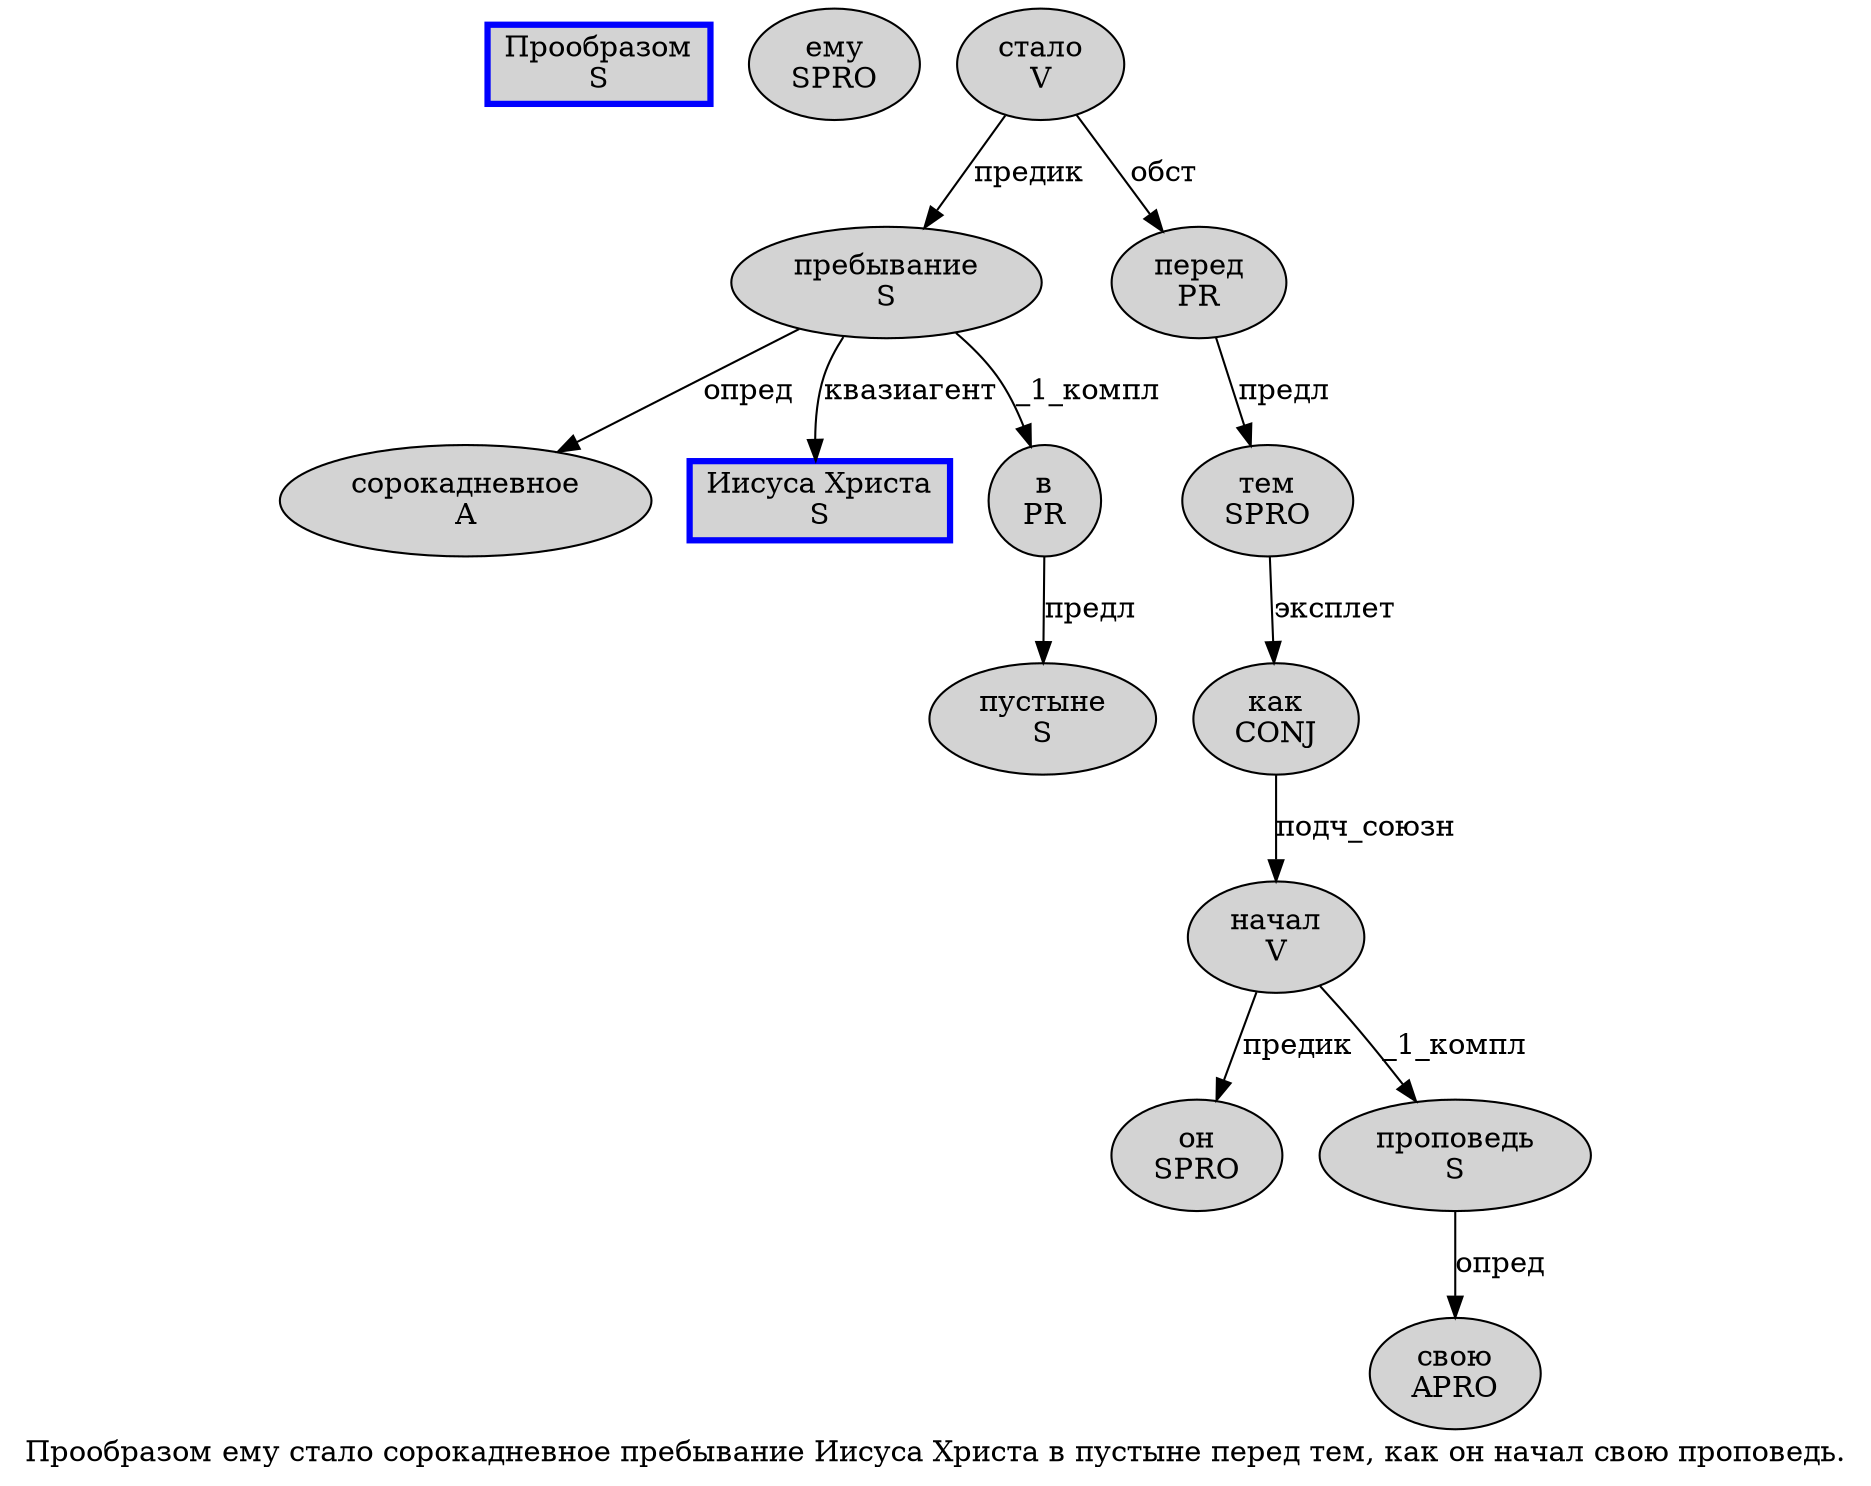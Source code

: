 digraph SENTENCE_1039 {
	graph [label="Прообразом ему стало сорокадневное пребывание Иисуса Христа в пустыне перед тем, как он начал свою проповедь."]
	node [style=filled]
		0 [label="Прообразом
S" color=blue fillcolor=lightgray penwidth=3 shape=box]
		1 [label="ему
SPRO" color="" fillcolor=lightgray penwidth=1 shape=ellipse]
		2 [label="стало
V" color="" fillcolor=lightgray penwidth=1 shape=ellipse]
		3 [label="сорокадневное
A" color="" fillcolor=lightgray penwidth=1 shape=ellipse]
		4 [label="пребывание
S" color="" fillcolor=lightgray penwidth=1 shape=ellipse]
		5 [label="Иисуса Христа
S" color=blue fillcolor=lightgray penwidth=3 shape=box]
		6 [label="в
PR" color="" fillcolor=lightgray penwidth=1 shape=ellipse]
		7 [label="пустыне
S" color="" fillcolor=lightgray penwidth=1 shape=ellipse]
		8 [label="перед
PR" color="" fillcolor=lightgray penwidth=1 shape=ellipse]
		9 [label="тем
SPRO" color="" fillcolor=lightgray penwidth=1 shape=ellipse]
		11 [label="как
CONJ" color="" fillcolor=lightgray penwidth=1 shape=ellipse]
		12 [label="он
SPRO" color="" fillcolor=lightgray penwidth=1 shape=ellipse]
		13 [label="начал
V" color="" fillcolor=lightgray penwidth=1 shape=ellipse]
		14 [label="свою
APRO" color="" fillcolor=lightgray penwidth=1 shape=ellipse]
		15 [label="проповедь
S" color="" fillcolor=lightgray penwidth=1 shape=ellipse]
			6 -> 7 [label="предл"]
			2 -> 4 [label="предик"]
			2 -> 8 [label="обст"]
			9 -> 11 [label="эксплет"]
			4 -> 3 [label="опред"]
			4 -> 5 [label="квазиагент"]
			4 -> 6 [label="_1_компл"]
			15 -> 14 [label="опред"]
			11 -> 13 [label="подч_союзн"]
			8 -> 9 [label="предл"]
			13 -> 12 [label="предик"]
			13 -> 15 [label="_1_компл"]
}